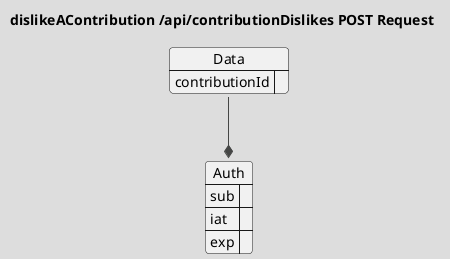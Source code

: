 @startuml dislikeAContribution-Request
!theme toy
skinparam linetype ortho
title "dislikeAContribution /api/contributionDislikes POST Request"

json Data {
    "contributionId": ""
}

json Auth {
    "sub": "",
    "iat": "",
    "exp": ""
}

Data --* Auth
@enduml
@startuml dislikeAContribution-Response
!theme toy
title "dislikeAContribution /api/contributionDislikes POST Response"

json Data {
    "contributionDislikeId": ""
}
@enduml
